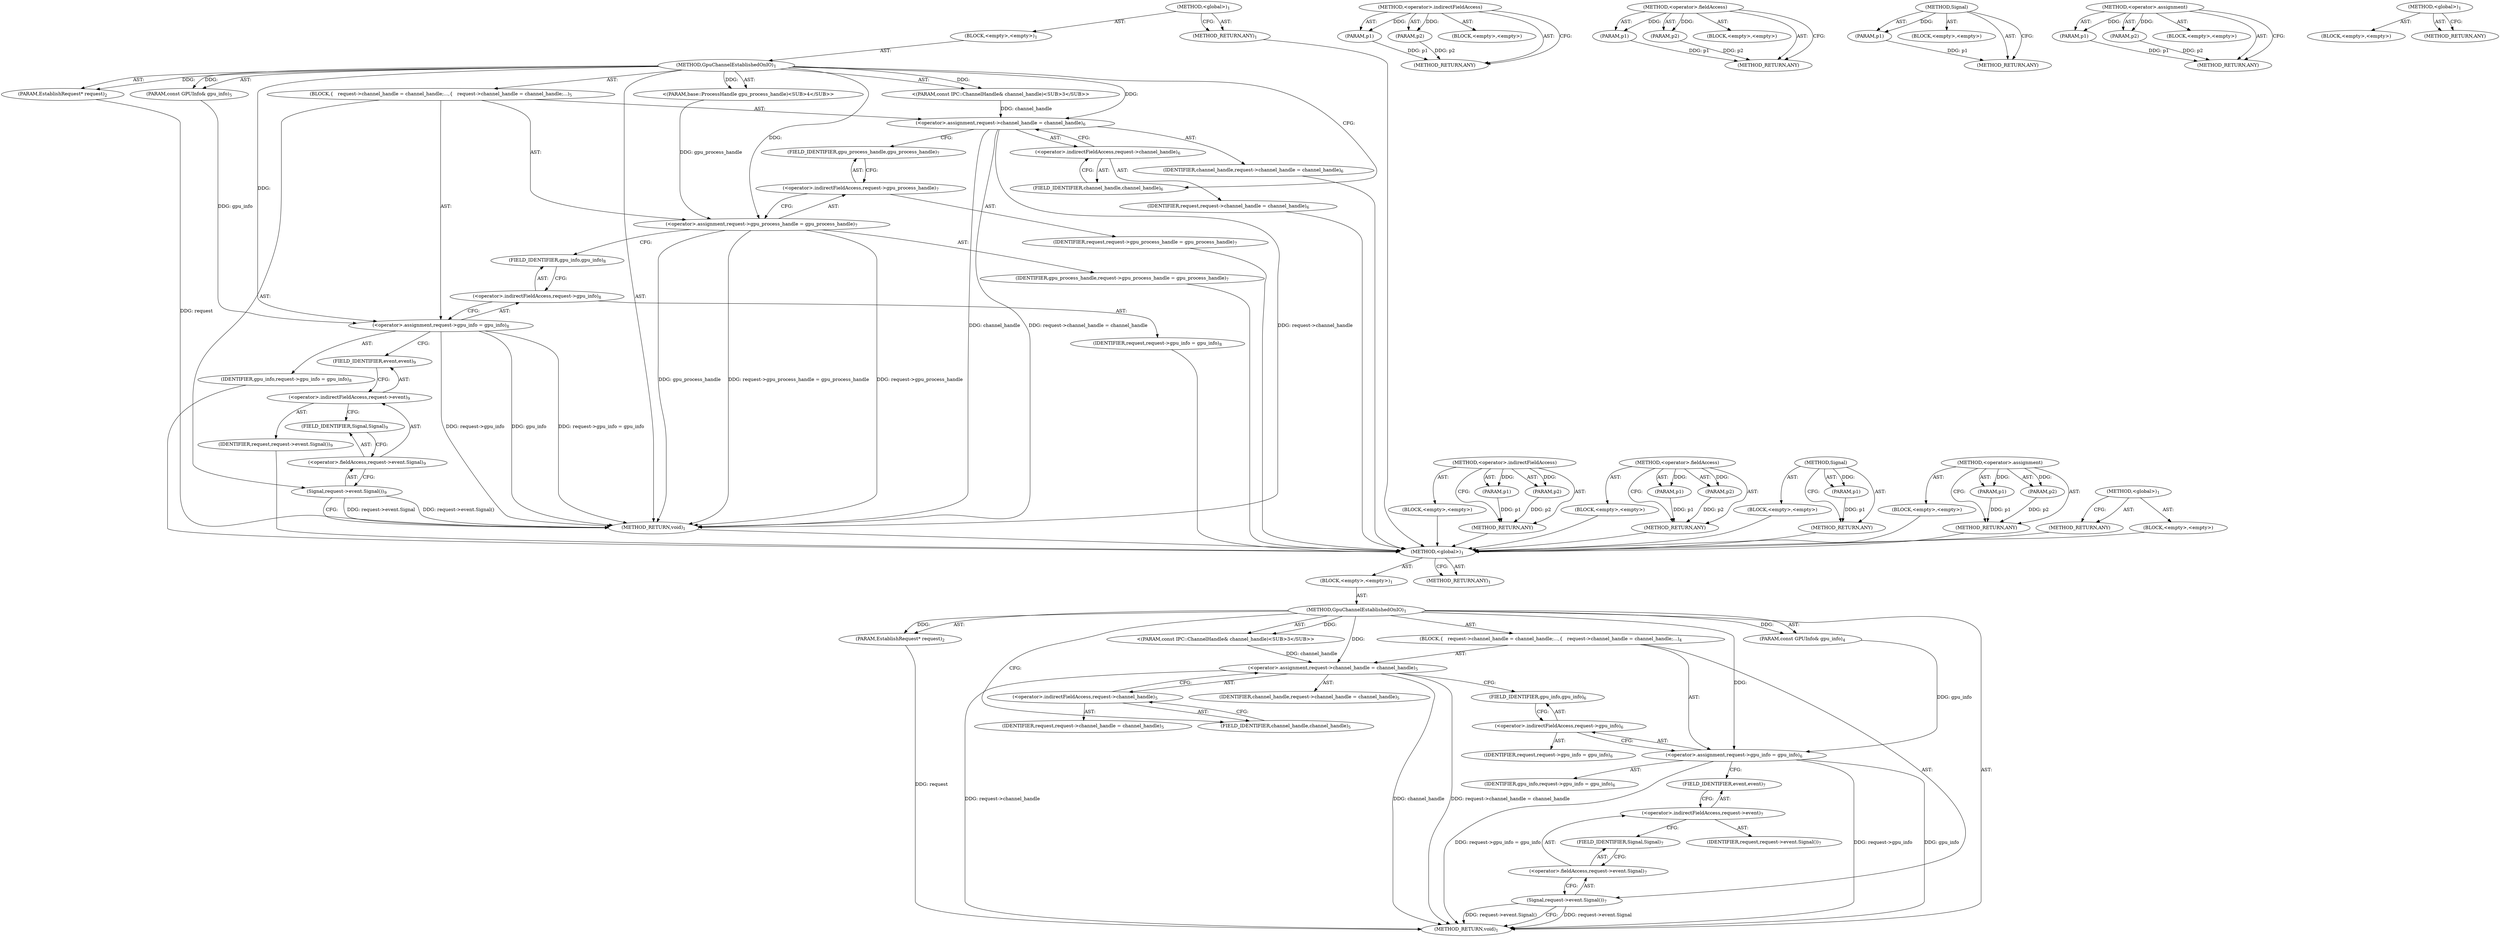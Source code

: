 digraph "&lt;global&gt;" {
vulnerable_6 [label=<(METHOD,&lt;global&gt;)<SUB>1</SUB>>];
vulnerable_7 [label=<(BLOCK,&lt;empty&gt;,&lt;empty&gt;)<SUB>1</SUB>>];
vulnerable_8 [label=<(METHOD,GpuChannelEstablishedOnIO)<SUB>1</SUB>>];
vulnerable_9 [label=<(PARAM,EstablishRequest* request)<SUB>2</SUB>>];
vulnerable_10 [label="<(PARAM,const IPC::ChannelHandle&amp; channel_handle)<SUB>3</SUB>>"];
vulnerable_11 [label="<(PARAM,base::ProcessHandle gpu_process_handle)<SUB>4</SUB>>"];
vulnerable_12 [label=<(PARAM,const GPUInfo&amp; gpu_info)<SUB>5</SUB>>];
vulnerable_13 [label=<(BLOCK,{
   request-&gt;channel_handle = channel_handle;
...,{
   request-&gt;channel_handle = channel_handle;
...)<SUB>5</SUB>>];
vulnerable_14 [label=<(&lt;operator&gt;.assignment,request-&gt;channel_handle = channel_handle)<SUB>6</SUB>>];
vulnerable_15 [label=<(&lt;operator&gt;.indirectFieldAccess,request-&gt;channel_handle)<SUB>6</SUB>>];
vulnerable_16 [label=<(IDENTIFIER,request,request-&gt;channel_handle = channel_handle)<SUB>6</SUB>>];
vulnerable_17 [label=<(FIELD_IDENTIFIER,channel_handle,channel_handle)<SUB>6</SUB>>];
vulnerable_18 [label=<(IDENTIFIER,channel_handle,request-&gt;channel_handle = channel_handle)<SUB>6</SUB>>];
vulnerable_19 [label=<(&lt;operator&gt;.assignment,request-&gt;gpu_process_handle = gpu_process_handle)<SUB>7</SUB>>];
vulnerable_20 [label=<(&lt;operator&gt;.indirectFieldAccess,request-&gt;gpu_process_handle)<SUB>7</SUB>>];
vulnerable_21 [label=<(IDENTIFIER,request,request-&gt;gpu_process_handle = gpu_process_handle)<SUB>7</SUB>>];
vulnerable_22 [label=<(FIELD_IDENTIFIER,gpu_process_handle,gpu_process_handle)<SUB>7</SUB>>];
vulnerable_23 [label=<(IDENTIFIER,gpu_process_handle,request-&gt;gpu_process_handle = gpu_process_handle)<SUB>7</SUB>>];
vulnerable_24 [label=<(&lt;operator&gt;.assignment,request-&gt;gpu_info = gpu_info)<SUB>8</SUB>>];
vulnerable_25 [label=<(&lt;operator&gt;.indirectFieldAccess,request-&gt;gpu_info)<SUB>8</SUB>>];
vulnerable_26 [label=<(IDENTIFIER,request,request-&gt;gpu_info = gpu_info)<SUB>8</SUB>>];
vulnerable_27 [label=<(FIELD_IDENTIFIER,gpu_info,gpu_info)<SUB>8</SUB>>];
vulnerable_28 [label=<(IDENTIFIER,gpu_info,request-&gt;gpu_info = gpu_info)<SUB>8</SUB>>];
vulnerable_29 [label=<(Signal,request-&gt;event.Signal())<SUB>9</SUB>>];
vulnerable_30 [label=<(&lt;operator&gt;.fieldAccess,request-&gt;event.Signal)<SUB>9</SUB>>];
vulnerable_31 [label=<(&lt;operator&gt;.indirectFieldAccess,request-&gt;event)<SUB>9</SUB>>];
vulnerable_32 [label=<(IDENTIFIER,request,request-&gt;event.Signal())<SUB>9</SUB>>];
vulnerable_33 [label=<(FIELD_IDENTIFIER,event,event)<SUB>9</SUB>>];
vulnerable_34 [label=<(FIELD_IDENTIFIER,Signal,Signal)<SUB>9</SUB>>];
vulnerable_35 [label=<(METHOD_RETURN,void)<SUB>1</SUB>>];
vulnerable_37 [label=<(METHOD_RETURN,ANY)<SUB>1</SUB>>];
vulnerable_63 [label=<(METHOD,&lt;operator&gt;.indirectFieldAccess)>];
vulnerable_64 [label=<(PARAM,p1)>];
vulnerable_65 [label=<(PARAM,p2)>];
vulnerable_66 [label=<(BLOCK,&lt;empty&gt;,&lt;empty&gt;)>];
vulnerable_67 [label=<(METHOD_RETURN,ANY)>];
vulnerable_72 [label=<(METHOD,&lt;operator&gt;.fieldAccess)>];
vulnerable_73 [label=<(PARAM,p1)>];
vulnerable_74 [label=<(PARAM,p2)>];
vulnerable_75 [label=<(BLOCK,&lt;empty&gt;,&lt;empty&gt;)>];
vulnerable_76 [label=<(METHOD_RETURN,ANY)>];
vulnerable_68 [label=<(METHOD,Signal)>];
vulnerable_69 [label=<(PARAM,p1)>];
vulnerable_70 [label=<(BLOCK,&lt;empty&gt;,&lt;empty&gt;)>];
vulnerable_71 [label=<(METHOD_RETURN,ANY)>];
vulnerable_58 [label=<(METHOD,&lt;operator&gt;.assignment)>];
vulnerable_59 [label=<(PARAM,p1)>];
vulnerable_60 [label=<(PARAM,p2)>];
vulnerable_61 [label=<(BLOCK,&lt;empty&gt;,&lt;empty&gt;)>];
vulnerable_62 [label=<(METHOD_RETURN,ANY)>];
vulnerable_52 [label=<(METHOD,&lt;global&gt;)<SUB>1</SUB>>];
vulnerable_53 [label=<(BLOCK,&lt;empty&gt;,&lt;empty&gt;)>];
vulnerable_54 [label=<(METHOD_RETURN,ANY)>];
fixed_6 [label=<(METHOD,&lt;global&gt;)<SUB>1</SUB>>];
fixed_7 [label=<(BLOCK,&lt;empty&gt;,&lt;empty&gt;)<SUB>1</SUB>>];
fixed_8 [label=<(METHOD,GpuChannelEstablishedOnIO)<SUB>1</SUB>>];
fixed_9 [label=<(PARAM,EstablishRequest* request)<SUB>2</SUB>>];
fixed_10 [label="<(PARAM,const IPC::ChannelHandle&amp; channel_handle)<SUB>3</SUB>>"];
fixed_11 [label=<(PARAM,const GPUInfo&amp; gpu_info)<SUB>4</SUB>>];
fixed_12 [label=<(BLOCK,{
   request-&gt;channel_handle = channel_handle;
...,{
   request-&gt;channel_handle = channel_handle;
...)<SUB>4</SUB>>];
fixed_13 [label=<(&lt;operator&gt;.assignment,request-&gt;channel_handle = channel_handle)<SUB>5</SUB>>];
fixed_14 [label=<(&lt;operator&gt;.indirectFieldAccess,request-&gt;channel_handle)<SUB>5</SUB>>];
fixed_15 [label=<(IDENTIFIER,request,request-&gt;channel_handle = channel_handle)<SUB>5</SUB>>];
fixed_16 [label=<(FIELD_IDENTIFIER,channel_handle,channel_handle)<SUB>5</SUB>>];
fixed_17 [label=<(IDENTIFIER,channel_handle,request-&gt;channel_handle = channel_handle)<SUB>5</SUB>>];
fixed_18 [label=<(&lt;operator&gt;.assignment,request-&gt;gpu_info = gpu_info)<SUB>6</SUB>>];
fixed_19 [label=<(&lt;operator&gt;.indirectFieldAccess,request-&gt;gpu_info)<SUB>6</SUB>>];
fixed_20 [label=<(IDENTIFIER,request,request-&gt;gpu_info = gpu_info)<SUB>6</SUB>>];
fixed_21 [label=<(FIELD_IDENTIFIER,gpu_info,gpu_info)<SUB>6</SUB>>];
fixed_22 [label=<(IDENTIFIER,gpu_info,request-&gt;gpu_info = gpu_info)<SUB>6</SUB>>];
fixed_23 [label=<(Signal,request-&gt;event.Signal())<SUB>7</SUB>>];
fixed_24 [label=<(&lt;operator&gt;.fieldAccess,request-&gt;event.Signal)<SUB>7</SUB>>];
fixed_25 [label=<(&lt;operator&gt;.indirectFieldAccess,request-&gt;event)<SUB>7</SUB>>];
fixed_26 [label=<(IDENTIFIER,request,request-&gt;event.Signal())<SUB>7</SUB>>];
fixed_27 [label=<(FIELD_IDENTIFIER,event,event)<SUB>7</SUB>>];
fixed_28 [label=<(FIELD_IDENTIFIER,Signal,Signal)<SUB>7</SUB>>];
fixed_29 [label=<(METHOD_RETURN,void)<SUB>1</SUB>>];
fixed_31 [label=<(METHOD_RETURN,ANY)<SUB>1</SUB>>];
fixed_55 [label=<(METHOD,&lt;operator&gt;.indirectFieldAccess)>];
fixed_56 [label=<(PARAM,p1)>];
fixed_57 [label=<(PARAM,p2)>];
fixed_58 [label=<(BLOCK,&lt;empty&gt;,&lt;empty&gt;)>];
fixed_59 [label=<(METHOD_RETURN,ANY)>];
fixed_64 [label=<(METHOD,&lt;operator&gt;.fieldAccess)>];
fixed_65 [label=<(PARAM,p1)>];
fixed_66 [label=<(PARAM,p2)>];
fixed_67 [label=<(BLOCK,&lt;empty&gt;,&lt;empty&gt;)>];
fixed_68 [label=<(METHOD_RETURN,ANY)>];
fixed_60 [label=<(METHOD,Signal)>];
fixed_61 [label=<(PARAM,p1)>];
fixed_62 [label=<(BLOCK,&lt;empty&gt;,&lt;empty&gt;)>];
fixed_63 [label=<(METHOD_RETURN,ANY)>];
fixed_50 [label=<(METHOD,&lt;operator&gt;.assignment)>];
fixed_51 [label=<(PARAM,p1)>];
fixed_52 [label=<(PARAM,p2)>];
fixed_53 [label=<(BLOCK,&lt;empty&gt;,&lt;empty&gt;)>];
fixed_54 [label=<(METHOD_RETURN,ANY)>];
fixed_44 [label=<(METHOD,&lt;global&gt;)<SUB>1</SUB>>];
fixed_45 [label=<(BLOCK,&lt;empty&gt;,&lt;empty&gt;)>];
fixed_46 [label=<(METHOD_RETURN,ANY)>];
vulnerable_6 -> vulnerable_7  [key=0, label="AST: "];
vulnerable_6 -> vulnerable_37  [key=0, label="AST: "];
vulnerable_6 -> vulnerable_37  [key=1, label="CFG: "];
vulnerable_7 -> vulnerable_8  [key=0, label="AST: "];
vulnerable_8 -> vulnerable_9  [key=0, label="AST: "];
vulnerable_8 -> vulnerable_9  [key=1, label="DDG: "];
vulnerable_8 -> vulnerable_10  [key=0, label="AST: "];
vulnerable_8 -> vulnerable_10  [key=1, label="DDG: "];
vulnerable_8 -> vulnerable_11  [key=0, label="AST: "];
vulnerable_8 -> vulnerable_11  [key=1, label="DDG: "];
vulnerable_8 -> vulnerable_12  [key=0, label="AST: "];
vulnerable_8 -> vulnerable_12  [key=1, label="DDG: "];
vulnerable_8 -> vulnerable_13  [key=0, label="AST: "];
vulnerable_8 -> vulnerable_35  [key=0, label="AST: "];
vulnerable_8 -> vulnerable_17  [key=0, label="CFG: "];
vulnerable_8 -> vulnerable_14  [key=0, label="DDG: "];
vulnerable_8 -> vulnerable_19  [key=0, label="DDG: "];
vulnerable_8 -> vulnerable_24  [key=0, label="DDG: "];
vulnerable_9 -> vulnerable_35  [key=0, label="DDG: request"];
vulnerable_10 -> vulnerable_14  [key=0, label="DDG: channel_handle"];
vulnerable_11 -> vulnerable_19  [key=0, label="DDG: gpu_process_handle"];
vulnerable_12 -> vulnerable_24  [key=0, label="DDG: gpu_info"];
vulnerable_13 -> vulnerable_14  [key=0, label="AST: "];
vulnerable_13 -> vulnerable_19  [key=0, label="AST: "];
vulnerable_13 -> vulnerable_24  [key=0, label="AST: "];
vulnerable_13 -> vulnerable_29  [key=0, label="AST: "];
vulnerable_14 -> vulnerable_15  [key=0, label="AST: "];
vulnerable_14 -> vulnerable_18  [key=0, label="AST: "];
vulnerable_14 -> vulnerable_22  [key=0, label="CFG: "];
vulnerable_14 -> vulnerable_35  [key=0, label="DDG: request-&gt;channel_handle"];
vulnerable_14 -> vulnerable_35  [key=1, label="DDG: channel_handle"];
vulnerable_14 -> vulnerable_35  [key=2, label="DDG: request-&gt;channel_handle = channel_handle"];
vulnerable_15 -> vulnerable_16  [key=0, label="AST: "];
vulnerable_15 -> vulnerable_17  [key=0, label="AST: "];
vulnerable_15 -> vulnerable_14  [key=0, label="CFG: "];
vulnerable_16 -> fixed_6  [key=0];
vulnerable_17 -> vulnerable_15  [key=0, label="CFG: "];
vulnerable_18 -> fixed_6  [key=0];
vulnerable_19 -> vulnerable_20  [key=0, label="AST: "];
vulnerable_19 -> vulnerable_23  [key=0, label="AST: "];
vulnerable_19 -> vulnerable_27  [key=0, label="CFG: "];
vulnerable_19 -> vulnerable_35  [key=0, label="DDG: request-&gt;gpu_process_handle"];
vulnerable_19 -> vulnerable_35  [key=1, label="DDG: gpu_process_handle"];
vulnerable_19 -> vulnerable_35  [key=2, label="DDG: request-&gt;gpu_process_handle = gpu_process_handle"];
vulnerable_20 -> vulnerable_21  [key=0, label="AST: "];
vulnerable_20 -> vulnerable_22  [key=0, label="AST: "];
vulnerable_20 -> vulnerable_19  [key=0, label="CFG: "];
vulnerable_21 -> fixed_6  [key=0];
vulnerable_22 -> vulnerable_20  [key=0, label="CFG: "];
vulnerable_23 -> fixed_6  [key=0];
vulnerable_24 -> vulnerable_25  [key=0, label="AST: "];
vulnerable_24 -> vulnerable_28  [key=0, label="AST: "];
vulnerable_24 -> vulnerable_33  [key=0, label="CFG: "];
vulnerable_24 -> vulnerable_35  [key=0, label="DDG: request-&gt;gpu_info"];
vulnerable_24 -> vulnerable_35  [key=1, label="DDG: gpu_info"];
vulnerable_24 -> vulnerable_35  [key=2, label="DDG: request-&gt;gpu_info = gpu_info"];
vulnerable_25 -> vulnerable_26  [key=0, label="AST: "];
vulnerable_25 -> vulnerable_27  [key=0, label="AST: "];
vulnerable_25 -> vulnerable_24  [key=0, label="CFG: "];
vulnerable_26 -> fixed_6  [key=0];
vulnerable_27 -> vulnerable_25  [key=0, label="CFG: "];
vulnerable_28 -> fixed_6  [key=0];
vulnerable_29 -> vulnerable_30  [key=0, label="AST: "];
vulnerable_29 -> vulnerable_35  [key=0, label="CFG: "];
vulnerable_29 -> vulnerable_35  [key=1, label="DDG: request-&gt;event.Signal"];
vulnerable_29 -> vulnerable_35  [key=2, label="DDG: request-&gt;event.Signal()"];
vulnerable_30 -> vulnerable_31  [key=0, label="AST: "];
vulnerable_30 -> vulnerable_34  [key=0, label="AST: "];
vulnerable_30 -> vulnerable_29  [key=0, label="CFG: "];
vulnerable_31 -> vulnerable_32  [key=0, label="AST: "];
vulnerable_31 -> vulnerable_33  [key=0, label="AST: "];
vulnerable_31 -> vulnerable_34  [key=0, label="CFG: "];
vulnerable_32 -> fixed_6  [key=0];
vulnerable_33 -> vulnerable_31  [key=0, label="CFG: "];
vulnerable_34 -> vulnerable_30  [key=0, label="CFG: "];
vulnerable_35 -> fixed_6  [key=0];
vulnerable_37 -> fixed_6  [key=0];
vulnerable_63 -> vulnerable_64  [key=0, label="AST: "];
vulnerable_63 -> vulnerable_64  [key=1, label="DDG: "];
vulnerable_63 -> vulnerable_66  [key=0, label="AST: "];
vulnerable_63 -> vulnerable_65  [key=0, label="AST: "];
vulnerable_63 -> vulnerable_65  [key=1, label="DDG: "];
vulnerable_63 -> vulnerable_67  [key=0, label="AST: "];
vulnerable_63 -> vulnerable_67  [key=1, label="CFG: "];
vulnerable_64 -> vulnerable_67  [key=0, label="DDG: p1"];
vulnerable_65 -> vulnerable_67  [key=0, label="DDG: p2"];
vulnerable_66 -> fixed_6  [key=0];
vulnerable_67 -> fixed_6  [key=0];
vulnerable_72 -> vulnerable_73  [key=0, label="AST: "];
vulnerable_72 -> vulnerable_73  [key=1, label="DDG: "];
vulnerable_72 -> vulnerable_75  [key=0, label="AST: "];
vulnerable_72 -> vulnerable_74  [key=0, label="AST: "];
vulnerable_72 -> vulnerable_74  [key=1, label="DDG: "];
vulnerable_72 -> vulnerable_76  [key=0, label="AST: "];
vulnerable_72 -> vulnerable_76  [key=1, label="CFG: "];
vulnerable_73 -> vulnerable_76  [key=0, label="DDG: p1"];
vulnerable_74 -> vulnerable_76  [key=0, label="DDG: p2"];
vulnerable_75 -> fixed_6  [key=0];
vulnerable_76 -> fixed_6  [key=0];
vulnerable_68 -> vulnerable_69  [key=0, label="AST: "];
vulnerable_68 -> vulnerable_69  [key=1, label="DDG: "];
vulnerable_68 -> vulnerable_70  [key=0, label="AST: "];
vulnerable_68 -> vulnerable_71  [key=0, label="AST: "];
vulnerable_68 -> vulnerable_71  [key=1, label="CFG: "];
vulnerable_69 -> vulnerable_71  [key=0, label="DDG: p1"];
vulnerable_70 -> fixed_6  [key=0];
vulnerable_71 -> fixed_6  [key=0];
vulnerable_58 -> vulnerable_59  [key=0, label="AST: "];
vulnerable_58 -> vulnerable_59  [key=1, label="DDG: "];
vulnerable_58 -> vulnerable_61  [key=0, label="AST: "];
vulnerable_58 -> vulnerable_60  [key=0, label="AST: "];
vulnerable_58 -> vulnerable_60  [key=1, label="DDG: "];
vulnerable_58 -> vulnerable_62  [key=0, label="AST: "];
vulnerable_58 -> vulnerable_62  [key=1, label="CFG: "];
vulnerable_59 -> vulnerable_62  [key=0, label="DDG: p1"];
vulnerable_60 -> vulnerable_62  [key=0, label="DDG: p2"];
vulnerable_61 -> fixed_6  [key=0];
vulnerable_62 -> fixed_6  [key=0];
vulnerable_52 -> vulnerable_53  [key=0, label="AST: "];
vulnerable_52 -> vulnerable_54  [key=0, label="AST: "];
vulnerable_52 -> vulnerable_54  [key=1, label="CFG: "];
vulnerable_53 -> fixed_6  [key=0];
vulnerable_54 -> fixed_6  [key=0];
fixed_6 -> fixed_7  [key=0, label="AST: "];
fixed_6 -> fixed_31  [key=0, label="AST: "];
fixed_6 -> fixed_31  [key=1, label="CFG: "];
fixed_7 -> fixed_8  [key=0, label="AST: "];
fixed_8 -> fixed_9  [key=0, label="AST: "];
fixed_8 -> fixed_9  [key=1, label="DDG: "];
fixed_8 -> fixed_10  [key=0, label="AST: "];
fixed_8 -> fixed_10  [key=1, label="DDG: "];
fixed_8 -> fixed_11  [key=0, label="AST: "];
fixed_8 -> fixed_11  [key=1, label="DDG: "];
fixed_8 -> fixed_12  [key=0, label="AST: "];
fixed_8 -> fixed_29  [key=0, label="AST: "];
fixed_8 -> fixed_16  [key=0, label="CFG: "];
fixed_8 -> fixed_13  [key=0, label="DDG: "];
fixed_8 -> fixed_18  [key=0, label="DDG: "];
fixed_9 -> fixed_29  [key=0, label="DDG: request"];
fixed_10 -> fixed_13  [key=0, label="DDG: channel_handle"];
fixed_11 -> fixed_18  [key=0, label="DDG: gpu_info"];
fixed_12 -> fixed_13  [key=0, label="AST: "];
fixed_12 -> fixed_18  [key=0, label="AST: "];
fixed_12 -> fixed_23  [key=0, label="AST: "];
fixed_13 -> fixed_14  [key=0, label="AST: "];
fixed_13 -> fixed_17  [key=0, label="AST: "];
fixed_13 -> fixed_21  [key=0, label="CFG: "];
fixed_13 -> fixed_29  [key=0, label="DDG: request-&gt;channel_handle"];
fixed_13 -> fixed_29  [key=1, label="DDG: channel_handle"];
fixed_13 -> fixed_29  [key=2, label="DDG: request-&gt;channel_handle = channel_handle"];
fixed_14 -> fixed_15  [key=0, label="AST: "];
fixed_14 -> fixed_16  [key=0, label="AST: "];
fixed_14 -> fixed_13  [key=0, label="CFG: "];
fixed_16 -> fixed_14  [key=0, label="CFG: "];
fixed_18 -> fixed_19  [key=0, label="AST: "];
fixed_18 -> fixed_22  [key=0, label="AST: "];
fixed_18 -> fixed_27  [key=0, label="CFG: "];
fixed_18 -> fixed_29  [key=0, label="DDG: request-&gt;gpu_info"];
fixed_18 -> fixed_29  [key=1, label="DDG: gpu_info"];
fixed_18 -> fixed_29  [key=2, label="DDG: request-&gt;gpu_info = gpu_info"];
fixed_19 -> fixed_20  [key=0, label="AST: "];
fixed_19 -> fixed_21  [key=0, label="AST: "];
fixed_19 -> fixed_18  [key=0, label="CFG: "];
fixed_21 -> fixed_19  [key=0, label="CFG: "];
fixed_23 -> fixed_24  [key=0, label="AST: "];
fixed_23 -> fixed_29  [key=0, label="CFG: "];
fixed_23 -> fixed_29  [key=1, label="DDG: request-&gt;event.Signal"];
fixed_23 -> fixed_29  [key=2, label="DDG: request-&gt;event.Signal()"];
fixed_24 -> fixed_25  [key=0, label="AST: "];
fixed_24 -> fixed_28  [key=0, label="AST: "];
fixed_24 -> fixed_23  [key=0, label="CFG: "];
fixed_25 -> fixed_26  [key=0, label="AST: "];
fixed_25 -> fixed_27  [key=0, label="AST: "];
fixed_25 -> fixed_28  [key=0, label="CFG: "];
fixed_27 -> fixed_25  [key=0, label="CFG: "];
fixed_28 -> fixed_24  [key=0, label="CFG: "];
fixed_55 -> fixed_56  [key=0, label="AST: "];
fixed_55 -> fixed_56  [key=1, label="DDG: "];
fixed_55 -> fixed_58  [key=0, label="AST: "];
fixed_55 -> fixed_57  [key=0, label="AST: "];
fixed_55 -> fixed_57  [key=1, label="DDG: "];
fixed_55 -> fixed_59  [key=0, label="AST: "];
fixed_55 -> fixed_59  [key=1, label="CFG: "];
fixed_56 -> fixed_59  [key=0, label="DDG: p1"];
fixed_57 -> fixed_59  [key=0, label="DDG: p2"];
fixed_64 -> fixed_65  [key=0, label="AST: "];
fixed_64 -> fixed_65  [key=1, label="DDG: "];
fixed_64 -> fixed_67  [key=0, label="AST: "];
fixed_64 -> fixed_66  [key=0, label="AST: "];
fixed_64 -> fixed_66  [key=1, label="DDG: "];
fixed_64 -> fixed_68  [key=0, label="AST: "];
fixed_64 -> fixed_68  [key=1, label="CFG: "];
fixed_65 -> fixed_68  [key=0, label="DDG: p1"];
fixed_66 -> fixed_68  [key=0, label="DDG: p2"];
fixed_60 -> fixed_61  [key=0, label="AST: "];
fixed_60 -> fixed_61  [key=1, label="DDG: "];
fixed_60 -> fixed_62  [key=0, label="AST: "];
fixed_60 -> fixed_63  [key=0, label="AST: "];
fixed_60 -> fixed_63  [key=1, label="CFG: "];
fixed_61 -> fixed_63  [key=0, label="DDG: p1"];
fixed_50 -> fixed_51  [key=0, label="AST: "];
fixed_50 -> fixed_51  [key=1, label="DDG: "];
fixed_50 -> fixed_53  [key=0, label="AST: "];
fixed_50 -> fixed_52  [key=0, label="AST: "];
fixed_50 -> fixed_52  [key=1, label="DDG: "];
fixed_50 -> fixed_54  [key=0, label="AST: "];
fixed_50 -> fixed_54  [key=1, label="CFG: "];
fixed_51 -> fixed_54  [key=0, label="DDG: p1"];
fixed_52 -> fixed_54  [key=0, label="DDG: p2"];
fixed_44 -> fixed_45  [key=0, label="AST: "];
fixed_44 -> fixed_46  [key=0, label="AST: "];
fixed_44 -> fixed_46  [key=1, label="CFG: "];
}
